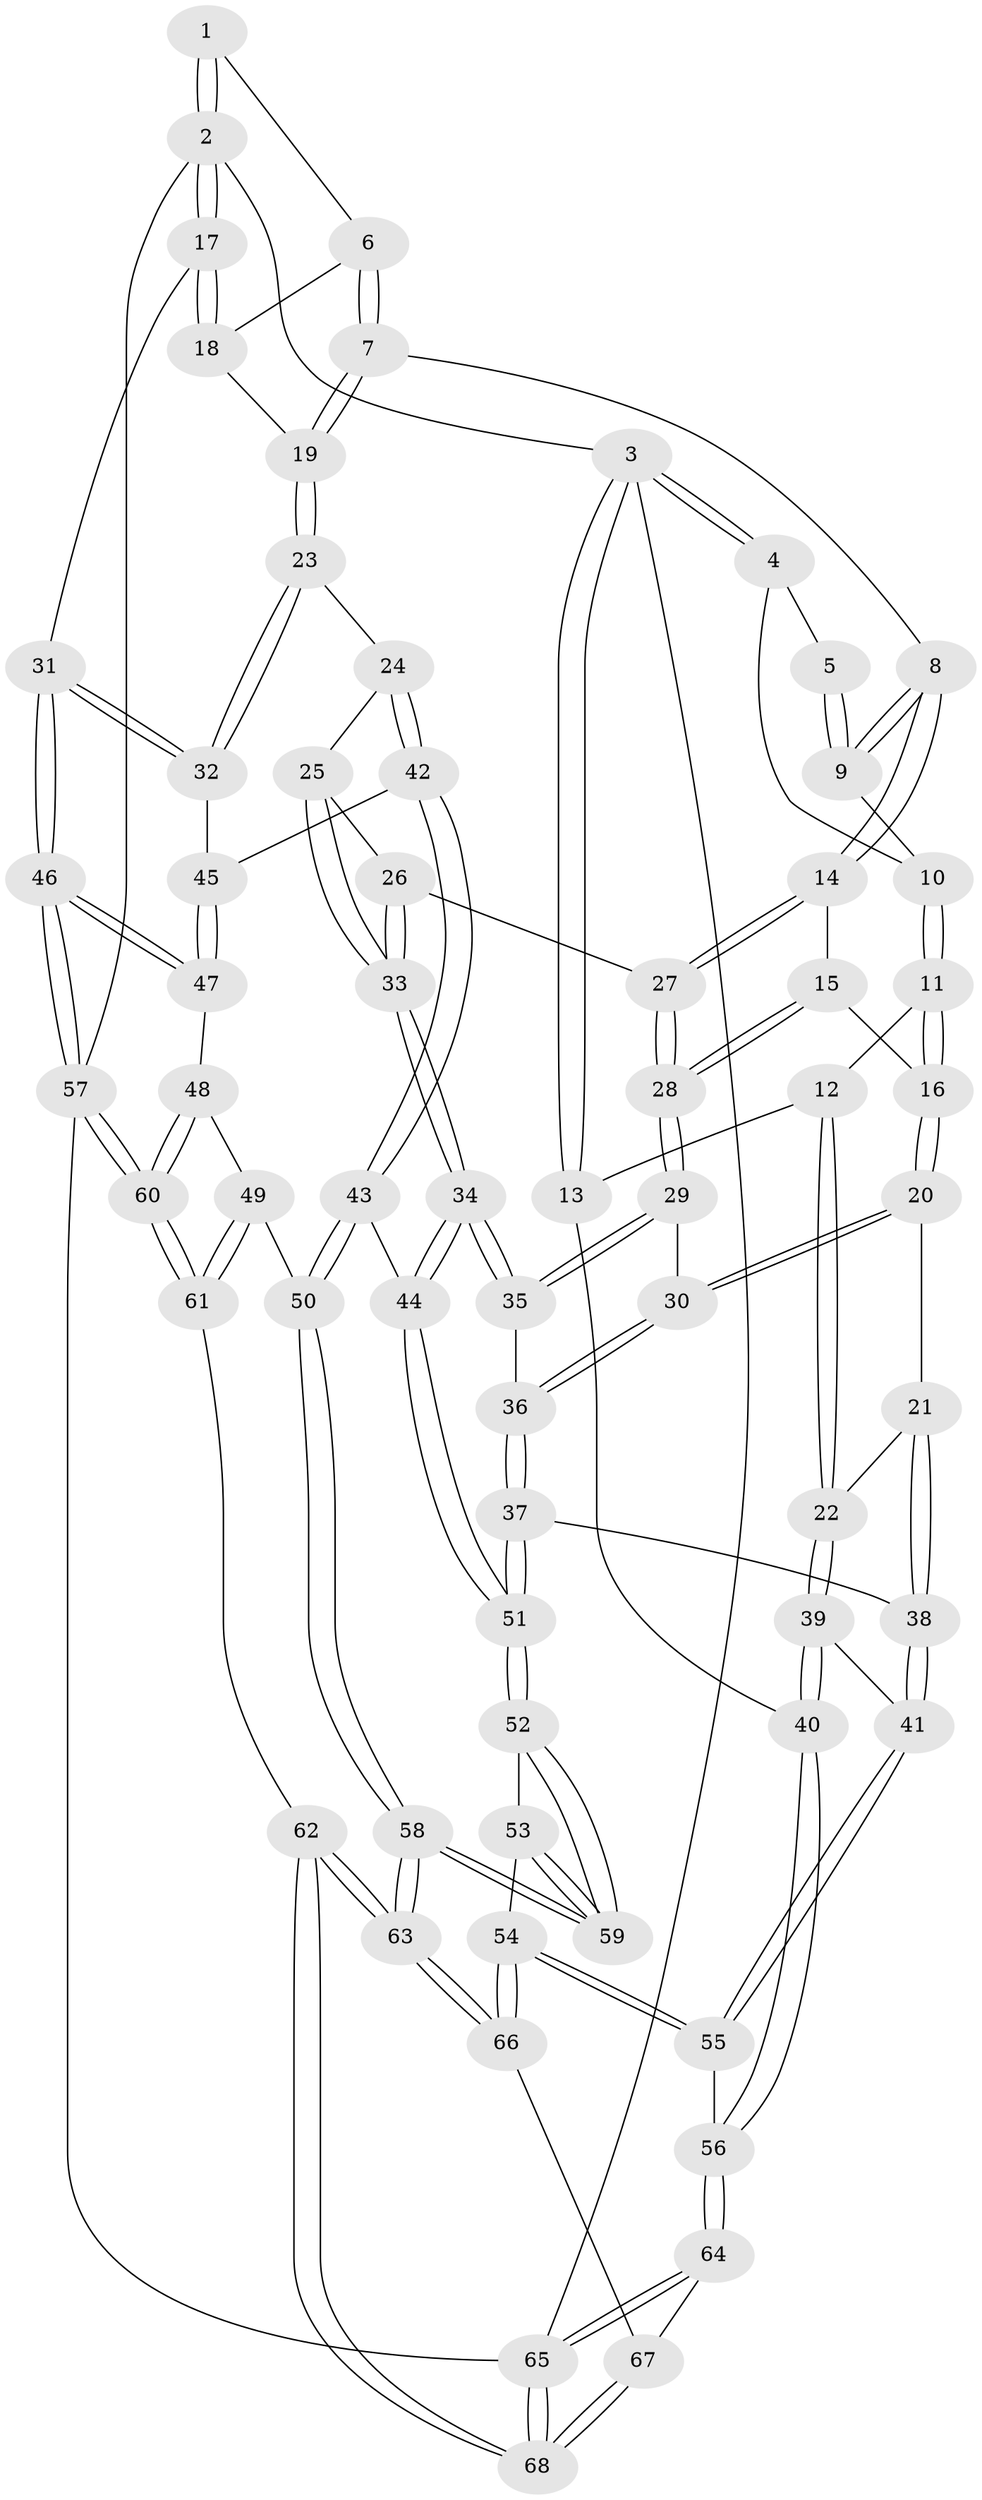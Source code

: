 // Generated by graph-tools (version 1.1) at 2025/03/03/09/25 03:03:18]
// undirected, 68 vertices, 167 edges
graph export_dot {
graph [start="1"]
  node [color=gray90,style=filled];
  1 [pos="+0.9078363769182015+0"];
  2 [pos="+1+0"];
  3 [pos="+0+0"];
  4 [pos="+0.3102409167886729+0"];
  5 [pos="+0.8656337947942788+0"];
  6 [pos="+0.8679302267830936+0.19925270789531802"];
  7 [pos="+0.6484435157900993+0.27174176793577415"];
  8 [pos="+0.6317132093218361+0.2686424592593344"];
  9 [pos="+0.6475219548113841+0.14681513341986366"];
  10 [pos="+0.3134767420228141+0"];
  11 [pos="+0.33476235807250987+0.12597834065855554"];
  12 [pos="+0.20303796253388928+0.2863459435825133"];
  13 [pos="+0+0.009766607287767804"];
  14 [pos="+0.6229887384112256+0.273245294378204"];
  15 [pos="+0.560274977254327+0.28082912183716274"];
  16 [pos="+0.5081024786332689+0.2812168141857403"];
  17 [pos="+1+0.44358226942168766"];
  18 [pos="+0.9478356653264487+0.29868340214470507"];
  19 [pos="+0.7620799128931612+0.37155955954744024"];
  20 [pos="+0.44204138483553346+0.39583775060919685"];
  21 [pos="+0.3975016529261933+0.4110986844679099"];
  22 [pos="+0.19706203175825157+0.38008980319678687"];
  23 [pos="+0.7879116749378413+0.45192673435554015"];
  24 [pos="+0.7520168928466643+0.4907942075728038"];
  25 [pos="+0.7061070290393355+0.47350348983199997"];
  26 [pos="+0.657484932477767+0.4412208718925284"];
  27 [pos="+0.63941852067486+0.40693513765103645"];
  28 [pos="+0.5629769899969552+0.5081793050725827"];
  29 [pos="+0.5550046019929777+0.5290034956891829"];
  30 [pos="+0.4697598848026774+0.4599257911794905"];
  31 [pos="+1+0.46068454117860175"];
  32 [pos="+0.9251158582170962+0.4738940021359294"];
  33 [pos="+0.6237922435660769+0.5306194302788476"];
  34 [pos="+0.5846535021708646+0.5963141190849726"];
  35 [pos="+0.5816847250822156+0.5936257343659863"];
  36 [pos="+0.4032716167154215+0.5872592649753348"];
  37 [pos="+0.32248538905882346+0.6207206005314833"];
  38 [pos="+0.3154833753171859+0.6207414329340134"];
  39 [pos="+0.14724012174025697+0.466616648985277"];
  40 [pos="+0+0.5425903977940137"];
  41 [pos="+0.3045456119691472+0.6240652505369703"];
  42 [pos="+0.7316671986379117+0.6034045374129933"];
  43 [pos="+0.6633991509248417+0.6488950574546455"];
  44 [pos="+0.5984425692951829+0.6174641424890437"];
  45 [pos="+0.7704247504622483+0.6078756486187347"];
  46 [pos="+1+0.5328029617177555"];
  47 [pos="+0.9169639723276777+0.6718048156587242"];
  48 [pos="+0.9045481469949922+0.6956988156760152"];
  49 [pos="+0.7868753713810506+0.7529553808937147"];
  50 [pos="+0.6701689505482188+0.678551412165215"];
  51 [pos="+0.48536981676622704+0.7201442368336406"];
  52 [pos="+0.4836939279059028+0.7482491319630259"];
  53 [pos="+0.3462169463604068+0.8246554908547665"];
  54 [pos="+0.268223780152723+0.8397691567721681"];
  55 [pos="+0.26019829900286495+0.7490843481432293"];
  56 [pos="+0+0.6186138078108654"];
  57 [pos="+1+1"];
  58 [pos="+0.6118991500888631+0.9183541831268512"];
  59 [pos="+0.5727207013024314+0.8825946862043682"];
  60 [pos="+0.908422075881695+1"];
  61 [pos="+0.8241115427457831+1"];
  62 [pos="+0.6917749140583055+1"];
  63 [pos="+0.6618885559740697+1"];
  64 [pos="+0+0.765500245437734"];
  65 [pos="+0+1"];
  66 [pos="+0.26664307817676786+0.8441130281165411"];
  67 [pos="+0.22690284727121296+0.8941911331114524"];
  68 [pos="+0.17541034768590455+1"];
  1 -- 2;
  1 -- 2;
  1 -- 6;
  2 -- 3;
  2 -- 17;
  2 -- 17;
  2 -- 57;
  3 -- 4;
  3 -- 4;
  3 -- 13;
  3 -- 13;
  3 -- 65;
  4 -- 5;
  4 -- 10;
  5 -- 9;
  5 -- 9;
  6 -- 7;
  6 -- 7;
  6 -- 18;
  7 -- 8;
  7 -- 19;
  7 -- 19;
  8 -- 9;
  8 -- 9;
  8 -- 14;
  8 -- 14;
  9 -- 10;
  10 -- 11;
  10 -- 11;
  11 -- 12;
  11 -- 16;
  11 -- 16;
  12 -- 13;
  12 -- 22;
  12 -- 22;
  13 -- 40;
  14 -- 15;
  14 -- 27;
  14 -- 27;
  15 -- 16;
  15 -- 28;
  15 -- 28;
  16 -- 20;
  16 -- 20;
  17 -- 18;
  17 -- 18;
  17 -- 31;
  18 -- 19;
  19 -- 23;
  19 -- 23;
  20 -- 21;
  20 -- 30;
  20 -- 30;
  21 -- 22;
  21 -- 38;
  21 -- 38;
  22 -- 39;
  22 -- 39;
  23 -- 24;
  23 -- 32;
  23 -- 32;
  24 -- 25;
  24 -- 42;
  24 -- 42;
  25 -- 26;
  25 -- 33;
  25 -- 33;
  26 -- 27;
  26 -- 33;
  26 -- 33;
  27 -- 28;
  27 -- 28;
  28 -- 29;
  28 -- 29;
  29 -- 30;
  29 -- 35;
  29 -- 35;
  30 -- 36;
  30 -- 36;
  31 -- 32;
  31 -- 32;
  31 -- 46;
  31 -- 46;
  32 -- 45;
  33 -- 34;
  33 -- 34;
  34 -- 35;
  34 -- 35;
  34 -- 44;
  34 -- 44;
  35 -- 36;
  36 -- 37;
  36 -- 37;
  37 -- 38;
  37 -- 51;
  37 -- 51;
  38 -- 41;
  38 -- 41;
  39 -- 40;
  39 -- 40;
  39 -- 41;
  40 -- 56;
  40 -- 56;
  41 -- 55;
  41 -- 55;
  42 -- 43;
  42 -- 43;
  42 -- 45;
  43 -- 44;
  43 -- 50;
  43 -- 50;
  44 -- 51;
  44 -- 51;
  45 -- 47;
  45 -- 47;
  46 -- 47;
  46 -- 47;
  46 -- 57;
  46 -- 57;
  47 -- 48;
  48 -- 49;
  48 -- 60;
  48 -- 60;
  49 -- 50;
  49 -- 61;
  49 -- 61;
  50 -- 58;
  50 -- 58;
  51 -- 52;
  51 -- 52;
  52 -- 53;
  52 -- 59;
  52 -- 59;
  53 -- 54;
  53 -- 59;
  53 -- 59;
  54 -- 55;
  54 -- 55;
  54 -- 66;
  54 -- 66;
  55 -- 56;
  56 -- 64;
  56 -- 64;
  57 -- 60;
  57 -- 60;
  57 -- 65;
  58 -- 59;
  58 -- 59;
  58 -- 63;
  58 -- 63;
  60 -- 61;
  60 -- 61;
  61 -- 62;
  62 -- 63;
  62 -- 63;
  62 -- 68;
  62 -- 68;
  63 -- 66;
  63 -- 66;
  64 -- 65;
  64 -- 65;
  64 -- 67;
  65 -- 68;
  65 -- 68;
  66 -- 67;
  67 -- 68;
  67 -- 68;
}

